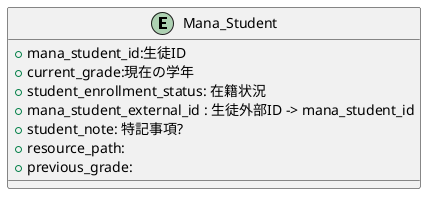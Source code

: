 @startuml

entity "Mana_Student" {
    + mana_student_id:生徒ID
    + current_grade:現在の学年
    + student_enrollment_status: 在籍状況
    + mana_student_external_id : 生徒外部ID -> mana_student_id
    + student_note: 特記事項?
    + resource_path:
    + previous_grade:
}

@enduml
